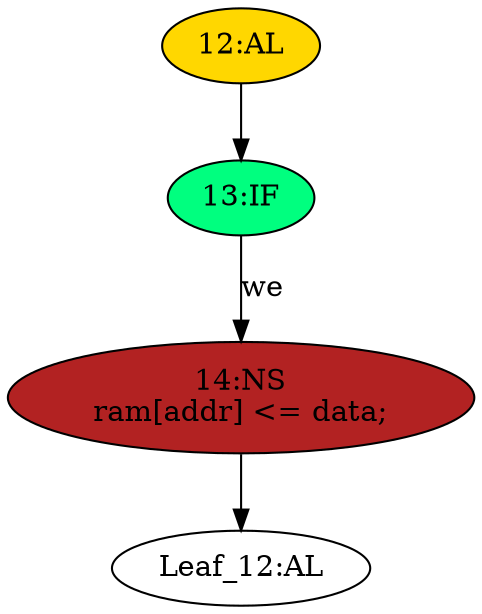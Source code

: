 strict digraph "" {
	node [label="\N"];
	"12:AL"	[ast="<pyverilog.vparser.ast.Always object at 0x7f04a468a550>",
		clk_sens=True,
		fillcolor=gold,
		label="12:AL",
		sens="['clk']",
		statements="[]",
		style=filled,
		typ=Always,
		use_var="['we', 'data']"];
	"13:IF"	[ast="<pyverilog.vparser.ast.IfStatement object at 0x7f04a468a450>",
		fillcolor=springgreen,
		label="13:IF",
		statements="[]",
		style=filled,
		typ=IfStatement];
	"12:AL" -> "13:IF"	[cond="[]",
		lineno=None];
	"Leaf_12:AL"	[def_var="['ram']",
		label="Leaf_12:AL"];
	"14:NS"	[ast="<pyverilog.vparser.ast.NonblockingSubstitution object at 0x7f04a468a150>",
		fillcolor=firebrick,
		label="14:NS
ram[addr] <= data;",
		statements="[<pyverilog.vparser.ast.NonblockingSubstitution object at 0x7f04a468a150>]",
		style=filled,
		typ=NonblockingSubstitution];
	"13:IF" -> "14:NS"	[cond="['we']",
		label=we,
		lineno=13];
	"14:NS" -> "Leaf_12:AL"	[cond="[]",
		lineno=None];
}
